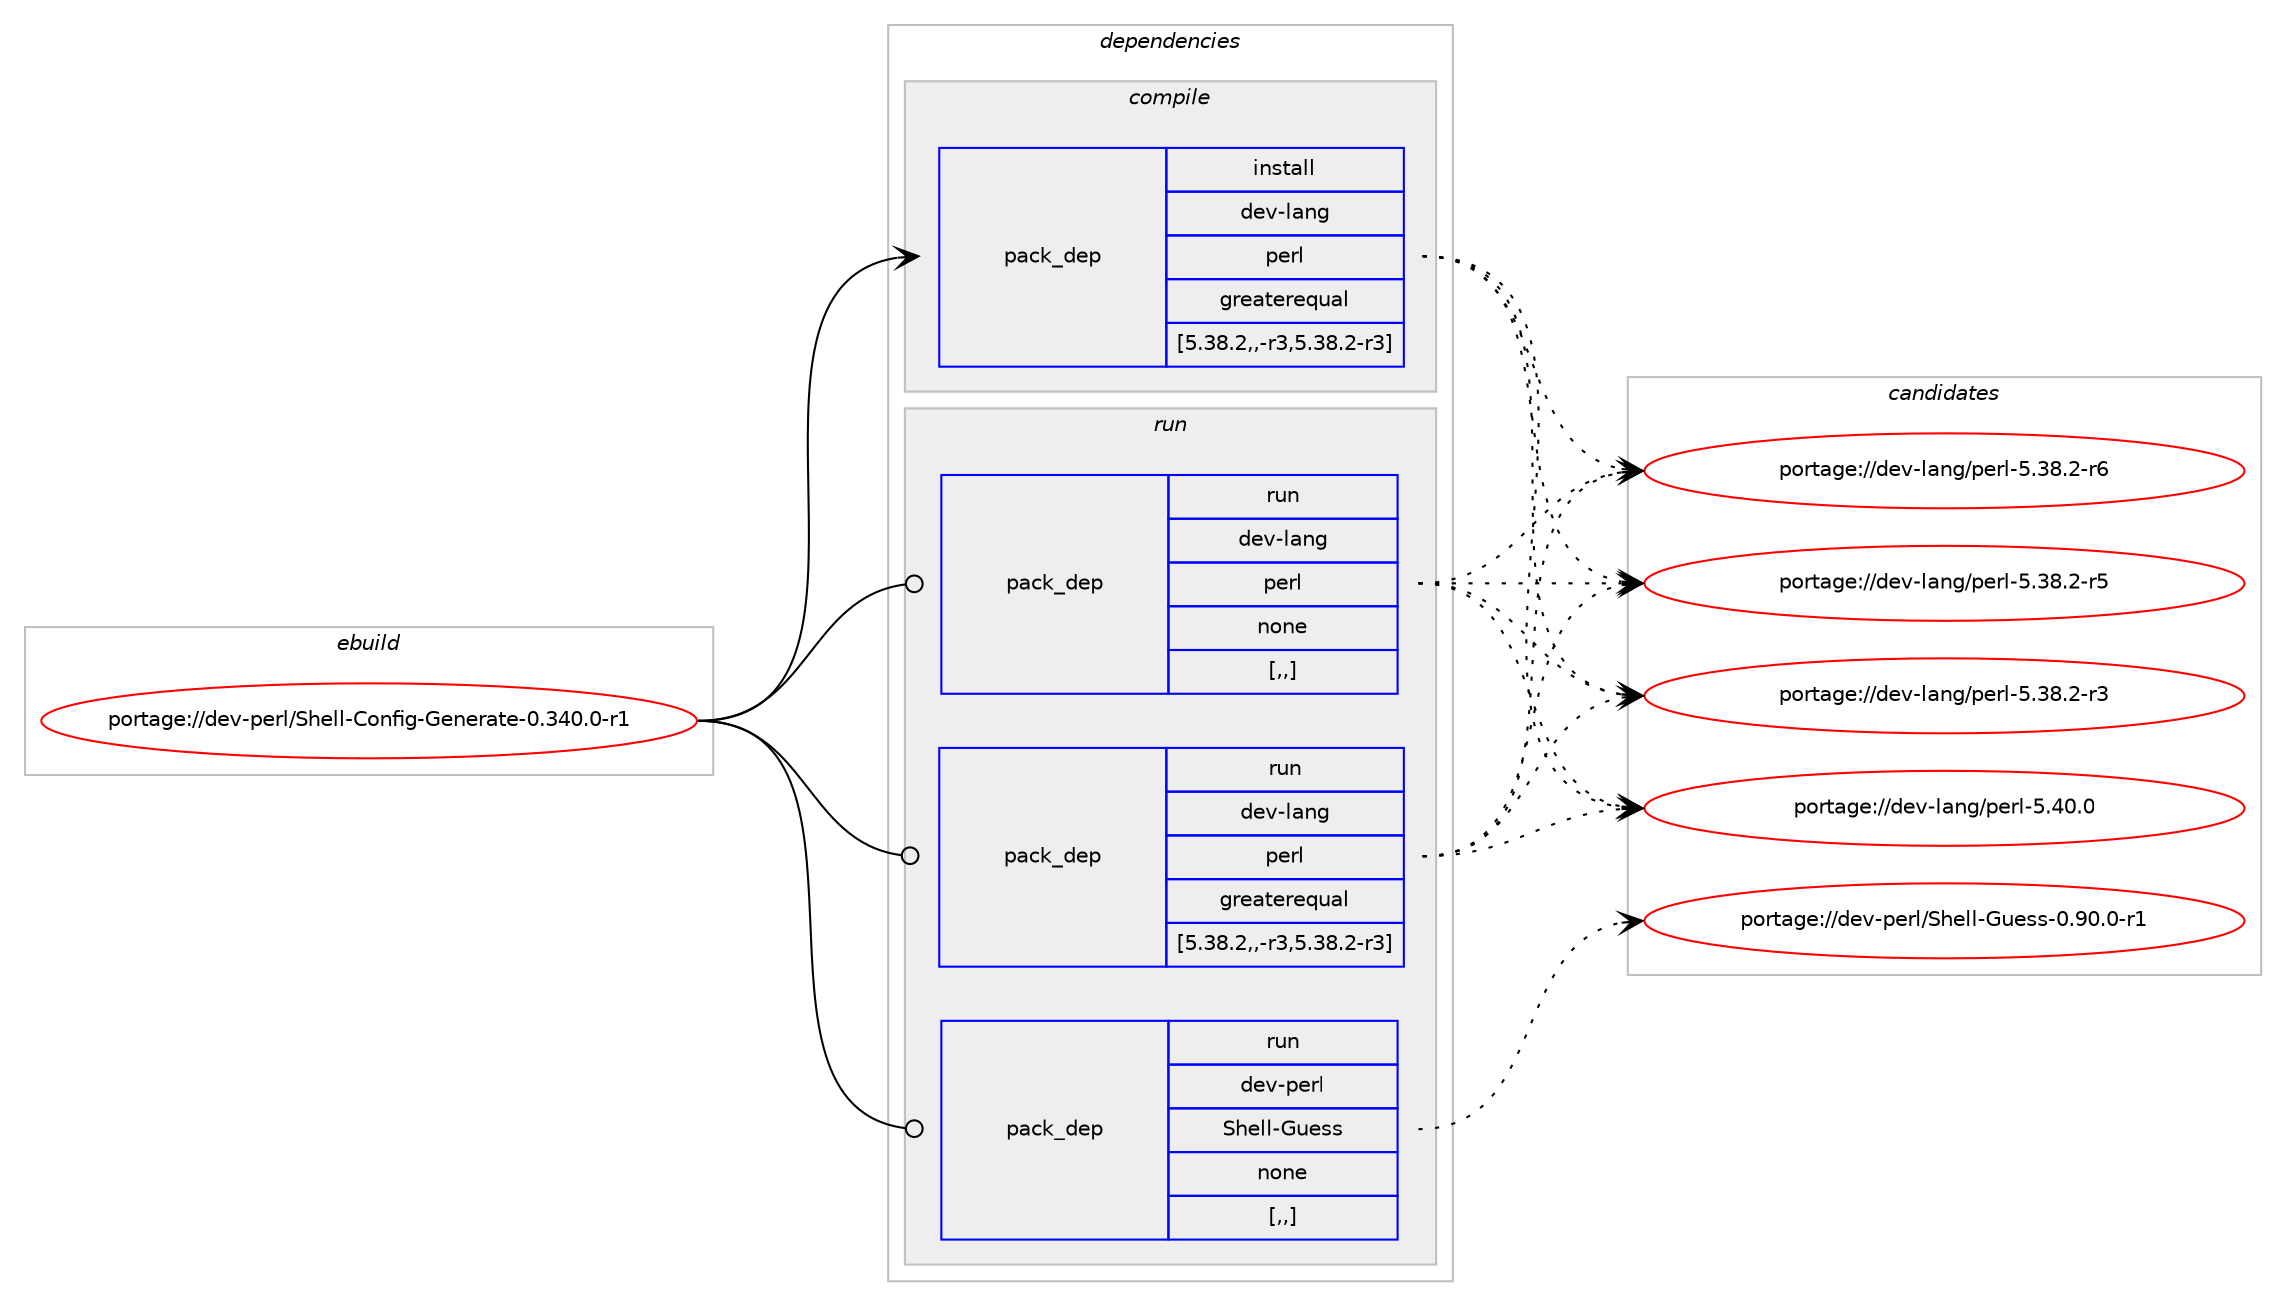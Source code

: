 digraph prolog {

# *************
# Graph options
# *************

newrank=true;
concentrate=true;
compound=true;
graph [rankdir=LR,fontname=Helvetica,fontsize=10,ranksep=1.5];#, ranksep=2.5, nodesep=0.2];
edge  [arrowhead=vee];
node  [fontname=Helvetica,fontsize=10];

# **********
# The ebuild
# **********

subgraph cluster_leftcol {
color=gray;
rank=same;
label=<<i>ebuild</i>>;
id [label="portage://dev-perl/Shell-Config-Generate-0.340.0-r1", color=red, width=4, href="../dev-perl/Shell-Config-Generate-0.340.0-r1.svg"];
}

# ****************
# The dependencies
# ****************

subgraph cluster_midcol {
color=gray;
label=<<i>dependencies</i>>;
subgraph cluster_compile {
fillcolor="#eeeeee";
style=filled;
label=<<i>compile</i>>;
subgraph pack104743 {
dependency135735 [label=<<TABLE BORDER="0" CELLBORDER="1" CELLSPACING="0" CELLPADDING="4" WIDTH="220"><TR><TD ROWSPAN="6" CELLPADDING="30">pack_dep</TD></TR><TR><TD WIDTH="110">install</TD></TR><TR><TD>dev-lang</TD></TR><TR><TD>perl</TD></TR><TR><TD>greaterequal</TD></TR><TR><TD>[5.38.2,,-r3,5.38.2-r3]</TD></TR></TABLE>>, shape=none, color=blue];
}
id:e -> dependency135735:w [weight=20,style="solid",arrowhead="vee"];
}
subgraph cluster_compileandrun {
fillcolor="#eeeeee";
style=filled;
label=<<i>compile and run</i>>;
}
subgraph cluster_run {
fillcolor="#eeeeee";
style=filled;
label=<<i>run</i>>;
subgraph pack104744 {
dependency135736 [label=<<TABLE BORDER="0" CELLBORDER="1" CELLSPACING="0" CELLPADDING="4" WIDTH="220"><TR><TD ROWSPAN="6" CELLPADDING="30">pack_dep</TD></TR><TR><TD WIDTH="110">run</TD></TR><TR><TD>dev-lang</TD></TR><TR><TD>perl</TD></TR><TR><TD>greaterequal</TD></TR><TR><TD>[5.38.2,,-r3,5.38.2-r3]</TD></TR></TABLE>>, shape=none, color=blue];
}
id:e -> dependency135736:w [weight=20,style="solid",arrowhead="odot"];
subgraph pack104745 {
dependency135737 [label=<<TABLE BORDER="0" CELLBORDER="1" CELLSPACING="0" CELLPADDING="4" WIDTH="220"><TR><TD ROWSPAN="6" CELLPADDING="30">pack_dep</TD></TR><TR><TD WIDTH="110">run</TD></TR><TR><TD>dev-lang</TD></TR><TR><TD>perl</TD></TR><TR><TD>none</TD></TR><TR><TD>[,,]</TD></TR></TABLE>>, shape=none, color=blue];
}
id:e -> dependency135737:w [weight=20,style="solid",arrowhead="odot"];
subgraph pack104746 {
dependency135738 [label=<<TABLE BORDER="0" CELLBORDER="1" CELLSPACING="0" CELLPADDING="4" WIDTH="220"><TR><TD ROWSPAN="6" CELLPADDING="30">pack_dep</TD></TR><TR><TD WIDTH="110">run</TD></TR><TR><TD>dev-perl</TD></TR><TR><TD>Shell-Guess</TD></TR><TR><TD>none</TD></TR><TR><TD>[,,]</TD></TR></TABLE>>, shape=none, color=blue];
}
id:e -> dependency135738:w [weight=20,style="solid",arrowhead="odot"];
}
}

# **************
# The candidates
# **************

subgraph cluster_choices {
rank=same;
color=gray;
label=<<i>candidates</i>>;

subgraph choice104743 {
color=black;
nodesep=1;
choice10010111845108971101034711210111410845534652484648 [label="portage://dev-lang/perl-5.40.0", color=red, width=4,href="../dev-lang/perl-5.40.0.svg"];
choice100101118451089711010347112101114108455346515646504511454 [label="portage://dev-lang/perl-5.38.2-r6", color=red, width=4,href="../dev-lang/perl-5.38.2-r6.svg"];
choice100101118451089711010347112101114108455346515646504511453 [label="portage://dev-lang/perl-5.38.2-r5", color=red, width=4,href="../dev-lang/perl-5.38.2-r5.svg"];
choice100101118451089711010347112101114108455346515646504511451 [label="portage://dev-lang/perl-5.38.2-r3", color=red, width=4,href="../dev-lang/perl-5.38.2-r3.svg"];
dependency135735:e -> choice10010111845108971101034711210111410845534652484648:w [style=dotted,weight="100"];
dependency135735:e -> choice100101118451089711010347112101114108455346515646504511454:w [style=dotted,weight="100"];
dependency135735:e -> choice100101118451089711010347112101114108455346515646504511453:w [style=dotted,weight="100"];
dependency135735:e -> choice100101118451089711010347112101114108455346515646504511451:w [style=dotted,weight="100"];
}
subgraph choice104744 {
color=black;
nodesep=1;
choice10010111845108971101034711210111410845534652484648 [label="portage://dev-lang/perl-5.40.0", color=red, width=4,href="../dev-lang/perl-5.40.0.svg"];
choice100101118451089711010347112101114108455346515646504511454 [label="portage://dev-lang/perl-5.38.2-r6", color=red, width=4,href="../dev-lang/perl-5.38.2-r6.svg"];
choice100101118451089711010347112101114108455346515646504511453 [label="portage://dev-lang/perl-5.38.2-r5", color=red, width=4,href="../dev-lang/perl-5.38.2-r5.svg"];
choice100101118451089711010347112101114108455346515646504511451 [label="portage://dev-lang/perl-5.38.2-r3", color=red, width=4,href="../dev-lang/perl-5.38.2-r3.svg"];
dependency135736:e -> choice10010111845108971101034711210111410845534652484648:w [style=dotted,weight="100"];
dependency135736:e -> choice100101118451089711010347112101114108455346515646504511454:w [style=dotted,weight="100"];
dependency135736:e -> choice100101118451089711010347112101114108455346515646504511453:w [style=dotted,weight="100"];
dependency135736:e -> choice100101118451089711010347112101114108455346515646504511451:w [style=dotted,weight="100"];
}
subgraph choice104745 {
color=black;
nodesep=1;
choice10010111845108971101034711210111410845534652484648 [label="portage://dev-lang/perl-5.40.0", color=red, width=4,href="../dev-lang/perl-5.40.0.svg"];
choice100101118451089711010347112101114108455346515646504511454 [label="portage://dev-lang/perl-5.38.2-r6", color=red, width=4,href="../dev-lang/perl-5.38.2-r6.svg"];
choice100101118451089711010347112101114108455346515646504511453 [label="portage://dev-lang/perl-5.38.2-r5", color=red, width=4,href="../dev-lang/perl-5.38.2-r5.svg"];
choice100101118451089711010347112101114108455346515646504511451 [label="portage://dev-lang/perl-5.38.2-r3", color=red, width=4,href="../dev-lang/perl-5.38.2-r3.svg"];
dependency135737:e -> choice10010111845108971101034711210111410845534652484648:w [style=dotted,weight="100"];
dependency135737:e -> choice100101118451089711010347112101114108455346515646504511454:w [style=dotted,weight="100"];
dependency135737:e -> choice100101118451089711010347112101114108455346515646504511453:w [style=dotted,weight="100"];
dependency135737:e -> choice100101118451089711010347112101114108455346515646504511451:w [style=dotted,weight="100"];
}
subgraph choice104746 {
color=black;
nodesep=1;
choice1001011184511210111410847831041011081084571117101115115454846574846484511449 [label="portage://dev-perl/Shell-Guess-0.90.0-r1", color=red, width=4,href="../dev-perl/Shell-Guess-0.90.0-r1.svg"];
dependency135738:e -> choice1001011184511210111410847831041011081084571117101115115454846574846484511449:w [style=dotted,weight="100"];
}
}

}
